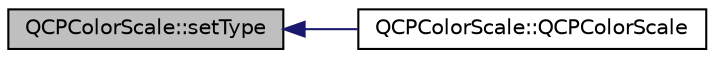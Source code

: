 digraph "QCPColorScale::setType"
{
  edge [fontname="Helvetica",fontsize="10",labelfontname="Helvetica",labelfontsize="10"];
  node [fontname="Helvetica",fontsize="10",shape=record];
  rankdir="LR";
  Node111 [label="QCPColorScale::setType",height=0.2,width=0.4,color="black", fillcolor="grey75", style="filled", fontcolor="black"];
  Node111 -> Node112 [dir="back",color="midnightblue",fontsize="10",style="solid",fontname="Helvetica"];
  Node112 [label="QCPColorScale::QCPColorScale",height=0.2,width=0.4,color="black", fillcolor="white", style="filled",URL="$class_q_c_p_color_scale.html#aa8debce1be38b54287c04d4f584394b4"];
}

